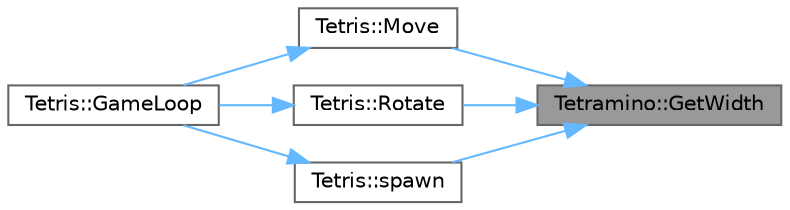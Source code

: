 digraph "Tetramino::GetWidth"
{
 // LATEX_PDF_SIZE
  bgcolor="transparent";
  edge [fontname=Helvetica,fontsize=10,labelfontname=Helvetica,labelfontsize=10];
  node [fontname=Helvetica,fontsize=10,shape=box,height=0.2,width=0.4];
  rankdir="RL";
  Node1 [id="Node000001",label="Tetramino::GetWidth",height=0.2,width=0.4,color="gray40", fillcolor="grey60", style="filled", fontcolor="black",tooltip=" "];
  Node1 -> Node2 [id="edge7_Node000001_Node000002",dir="back",color="steelblue1",style="solid",tooltip=" "];
  Node2 [id="Node000002",label="Tetris::Move",height=0.2,width=0.4,color="grey40", fillcolor="white", style="filled",URL="$class_tetris.html#a81e13e7210ec7a75ba74b990eda2046e",tooltip="Moves the last_spawn to given location."];
  Node2 -> Node3 [id="edge8_Node000002_Node000003",dir="back",color="steelblue1",style="solid",tooltip=" "];
  Node3 [id="Node000003",label="Tetris::GameLoop",height=0.2,width=0.4,color="grey40", fillcolor="white", style="filled",URL="$class_tetris.html#a311943597585d781a6f7dc5c3d5b3cee",tooltip="Main Game loop of function which hadles all the game loginc and GUI."];
  Node1 -> Node4 [id="edge9_Node000001_Node000004",dir="back",color="steelblue1",style="solid",tooltip=" "];
  Node4 [id="Node000004",label="Tetris::Rotate",height=0.2,width=0.4,color="grey40", fillcolor="white", style="filled",URL="$class_tetris.html#a2d231c022a51aadad9b3c41fa7c558f9",tooltip="Well it rotates the piece if it can But even i dont know what is the fucking origin with respect to i..."];
  Node4 -> Node3 [id="edge10_Node000004_Node000003",dir="back",color="steelblue1",style="solid",tooltip=" "];
  Node1 -> Node5 [id="edge11_Node000001_Node000005",dir="back",color="steelblue1",style="solid",tooltip=" "];
  Node5 [id="Node000005",label="Tetris::spawn",height=0.2,width=0.4,color="grey40", fillcolor="white", style="filled",URL="$class_tetris.html#ab2e4ada486ea700831eead2c078faa06",tooltip="Spawns the given tetramino at the given position; if it cant spawn it sets last_spawn to null."];
  Node5 -> Node3 [id="edge12_Node000005_Node000003",dir="back",color="steelblue1",style="solid",tooltip=" "];
}
